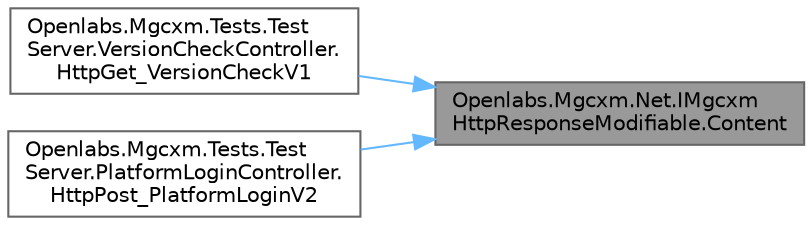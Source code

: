 digraph "Openlabs.Mgcxm.Net.IMgcxmHttpResponseModifiable.Content"
{
 // LATEX_PDF_SIZE
  bgcolor="transparent";
  edge [fontname=Helvetica,fontsize=10,labelfontname=Helvetica,labelfontsize=10];
  node [fontname=Helvetica,fontsize=10,shape=box,height=0.2,width=0.4];
  rankdir="RL";
  Node1 [id="Node000001",label="Openlabs.Mgcxm.Net.IMgcxm\lHttpResponseModifiable.Content",height=0.2,width=0.4,color="gray40", fillcolor="grey60", style="filled", fontcolor="black",tooltip="Sets the content of the response with a byte array and content type."];
  Node1 -> Node2 [id="edge1_Node000001_Node000002",dir="back",color="steelblue1",style="solid",tooltip=" "];
  Node2 [id="Node000002",label="Openlabs.Mgcxm.Tests.Test\lServer.VersionCheckController.\lHttpGet_VersionCheckV1",height=0.2,width=0.4,color="grey40", fillcolor="white", style="filled",URL="$class_openlabs_1_1_mgcxm_1_1_tests_1_1_test_server_1_1_version_check_controller.html#a87a00f05abc5f21b88ad3ffe8b4d2b94",tooltip=" "];
  Node1 -> Node3 [id="edge2_Node000001_Node000003",dir="back",color="steelblue1",style="solid",tooltip=" "];
  Node3 [id="Node000003",label="Openlabs.Mgcxm.Tests.Test\lServer.PlatformLoginController.\lHttpPost_PlatformLoginV2",height=0.2,width=0.4,color="grey40", fillcolor="white", style="filled",URL="$class_openlabs_1_1_mgcxm_1_1_tests_1_1_test_server_1_1_platform_login_controller.html#a5b3325c3d254528a9b34721d88d40a46",tooltip=" "];
}
